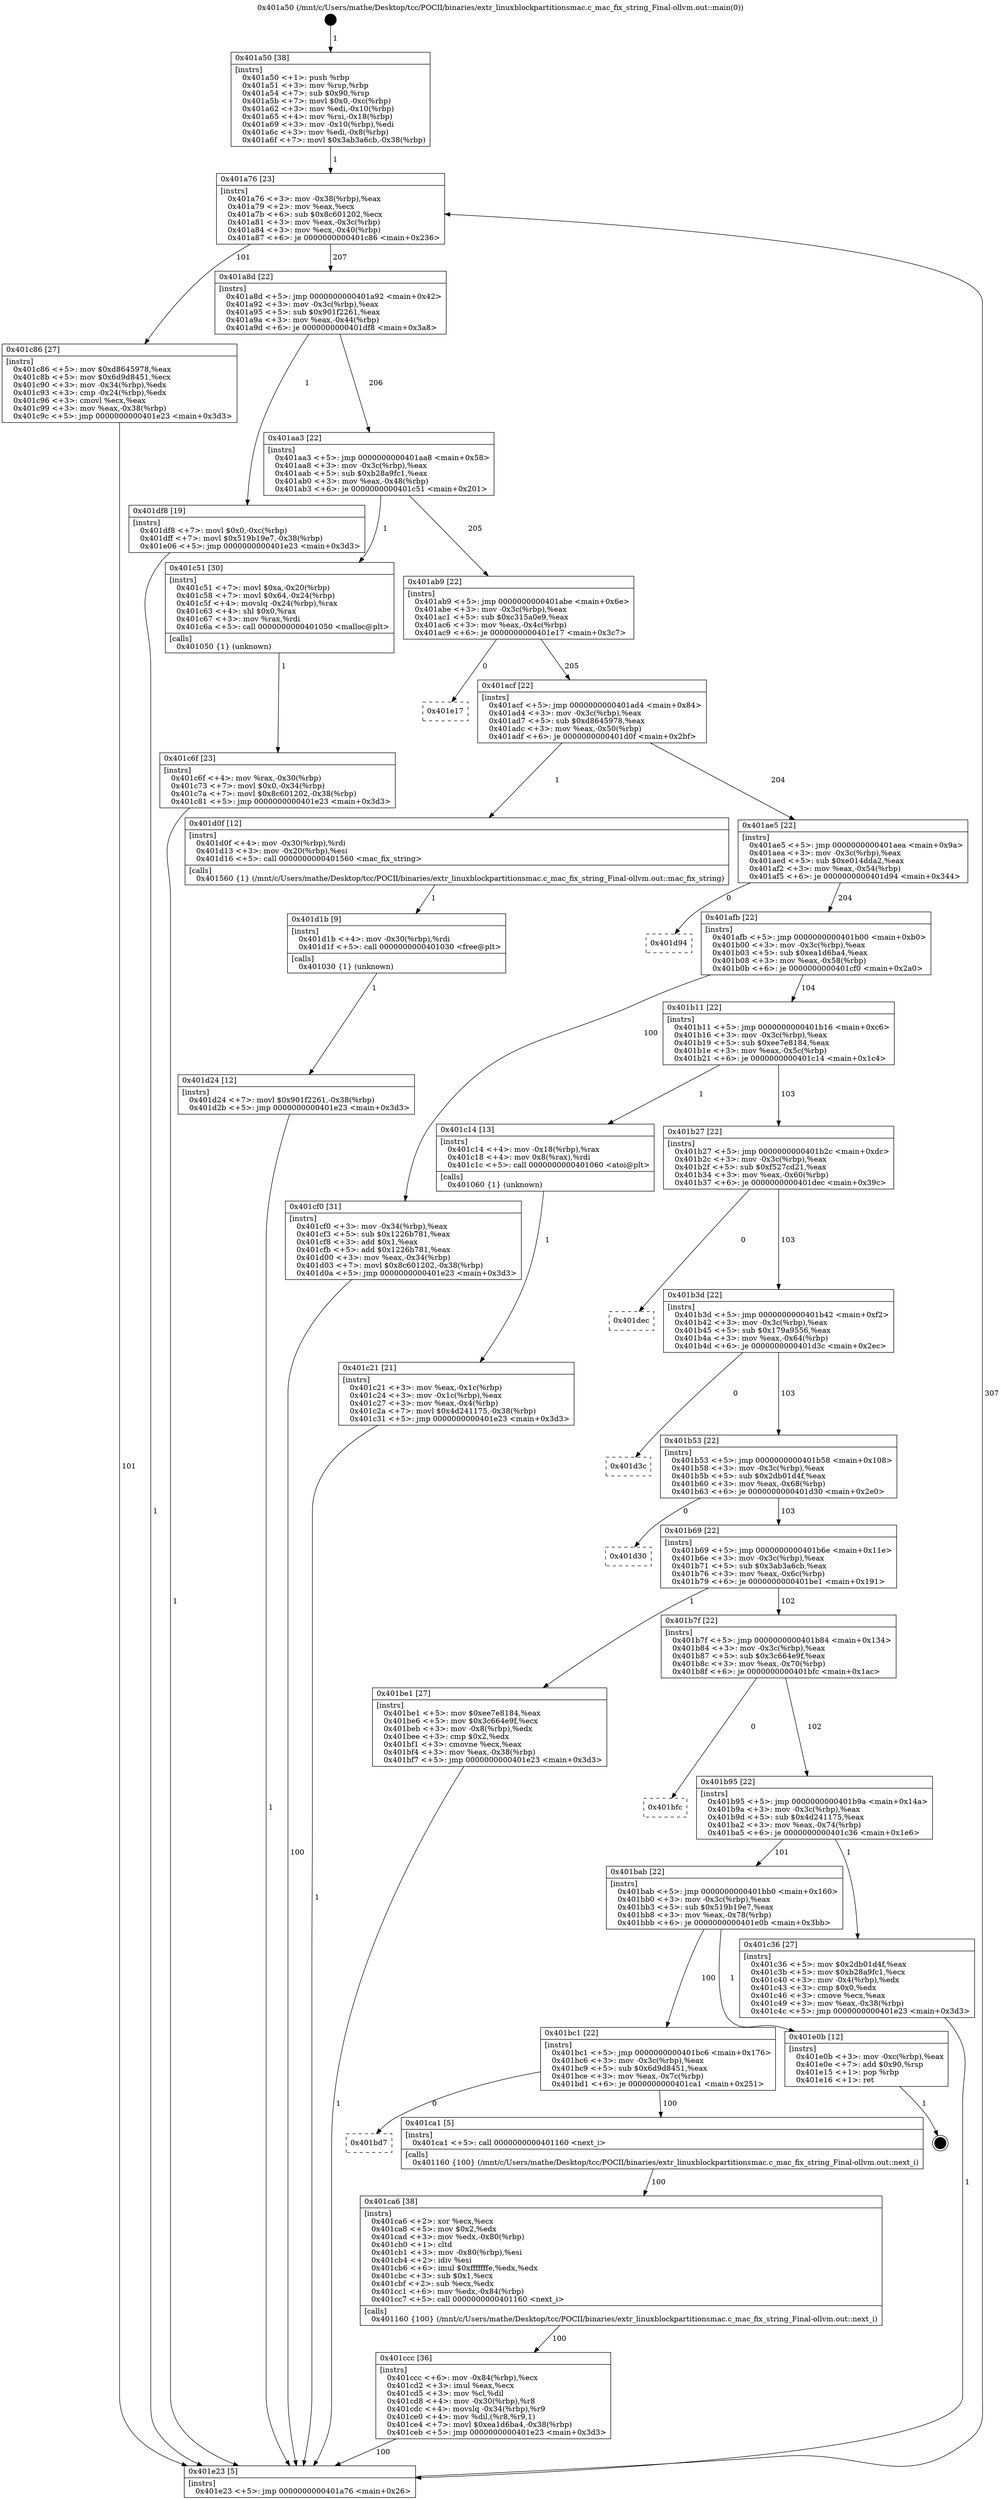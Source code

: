 digraph "0x401a50" {
  label = "0x401a50 (/mnt/c/Users/mathe/Desktop/tcc/POCII/binaries/extr_linuxblockpartitionsmac.c_mac_fix_string_Final-ollvm.out::main(0))"
  labelloc = "t"
  node[shape=record]

  Entry [label="",width=0.3,height=0.3,shape=circle,fillcolor=black,style=filled]
  "0x401a76" [label="{
     0x401a76 [23]\l
     | [instrs]\l
     &nbsp;&nbsp;0x401a76 \<+3\>: mov -0x38(%rbp),%eax\l
     &nbsp;&nbsp;0x401a79 \<+2\>: mov %eax,%ecx\l
     &nbsp;&nbsp;0x401a7b \<+6\>: sub $0x8c601202,%ecx\l
     &nbsp;&nbsp;0x401a81 \<+3\>: mov %eax,-0x3c(%rbp)\l
     &nbsp;&nbsp;0x401a84 \<+3\>: mov %ecx,-0x40(%rbp)\l
     &nbsp;&nbsp;0x401a87 \<+6\>: je 0000000000401c86 \<main+0x236\>\l
  }"]
  "0x401c86" [label="{
     0x401c86 [27]\l
     | [instrs]\l
     &nbsp;&nbsp;0x401c86 \<+5\>: mov $0xd8645978,%eax\l
     &nbsp;&nbsp;0x401c8b \<+5\>: mov $0x6d9d8451,%ecx\l
     &nbsp;&nbsp;0x401c90 \<+3\>: mov -0x34(%rbp),%edx\l
     &nbsp;&nbsp;0x401c93 \<+3\>: cmp -0x24(%rbp),%edx\l
     &nbsp;&nbsp;0x401c96 \<+3\>: cmovl %ecx,%eax\l
     &nbsp;&nbsp;0x401c99 \<+3\>: mov %eax,-0x38(%rbp)\l
     &nbsp;&nbsp;0x401c9c \<+5\>: jmp 0000000000401e23 \<main+0x3d3\>\l
  }"]
  "0x401a8d" [label="{
     0x401a8d [22]\l
     | [instrs]\l
     &nbsp;&nbsp;0x401a8d \<+5\>: jmp 0000000000401a92 \<main+0x42\>\l
     &nbsp;&nbsp;0x401a92 \<+3\>: mov -0x3c(%rbp),%eax\l
     &nbsp;&nbsp;0x401a95 \<+5\>: sub $0x901f2261,%eax\l
     &nbsp;&nbsp;0x401a9a \<+3\>: mov %eax,-0x44(%rbp)\l
     &nbsp;&nbsp;0x401a9d \<+6\>: je 0000000000401df8 \<main+0x3a8\>\l
  }"]
  Exit [label="",width=0.3,height=0.3,shape=circle,fillcolor=black,style=filled,peripheries=2]
  "0x401df8" [label="{
     0x401df8 [19]\l
     | [instrs]\l
     &nbsp;&nbsp;0x401df8 \<+7\>: movl $0x0,-0xc(%rbp)\l
     &nbsp;&nbsp;0x401dff \<+7\>: movl $0x519b19e7,-0x38(%rbp)\l
     &nbsp;&nbsp;0x401e06 \<+5\>: jmp 0000000000401e23 \<main+0x3d3\>\l
  }"]
  "0x401aa3" [label="{
     0x401aa3 [22]\l
     | [instrs]\l
     &nbsp;&nbsp;0x401aa3 \<+5\>: jmp 0000000000401aa8 \<main+0x58\>\l
     &nbsp;&nbsp;0x401aa8 \<+3\>: mov -0x3c(%rbp),%eax\l
     &nbsp;&nbsp;0x401aab \<+5\>: sub $0xb28a9fc1,%eax\l
     &nbsp;&nbsp;0x401ab0 \<+3\>: mov %eax,-0x48(%rbp)\l
     &nbsp;&nbsp;0x401ab3 \<+6\>: je 0000000000401c51 \<main+0x201\>\l
  }"]
  "0x401d24" [label="{
     0x401d24 [12]\l
     | [instrs]\l
     &nbsp;&nbsp;0x401d24 \<+7\>: movl $0x901f2261,-0x38(%rbp)\l
     &nbsp;&nbsp;0x401d2b \<+5\>: jmp 0000000000401e23 \<main+0x3d3\>\l
  }"]
  "0x401c51" [label="{
     0x401c51 [30]\l
     | [instrs]\l
     &nbsp;&nbsp;0x401c51 \<+7\>: movl $0xa,-0x20(%rbp)\l
     &nbsp;&nbsp;0x401c58 \<+7\>: movl $0x64,-0x24(%rbp)\l
     &nbsp;&nbsp;0x401c5f \<+4\>: movslq -0x24(%rbp),%rax\l
     &nbsp;&nbsp;0x401c63 \<+4\>: shl $0x0,%rax\l
     &nbsp;&nbsp;0x401c67 \<+3\>: mov %rax,%rdi\l
     &nbsp;&nbsp;0x401c6a \<+5\>: call 0000000000401050 \<malloc@plt\>\l
     | [calls]\l
     &nbsp;&nbsp;0x401050 \{1\} (unknown)\l
  }"]
  "0x401ab9" [label="{
     0x401ab9 [22]\l
     | [instrs]\l
     &nbsp;&nbsp;0x401ab9 \<+5\>: jmp 0000000000401abe \<main+0x6e\>\l
     &nbsp;&nbsp;0x401abe \<+3\>: mov -0x3c(%rbp),%eax\l
     &nbsp;&nbsp;0x401ac1 \<+5\>: sub $0xc315a0e9,%eax\l
     &nbsp;&nbsp;0x401ac6 \<+3\>: mov %eax,-0x4c(%rbp)\l
     &nbsp;&nbsp;0x401ac9 \<+6\>: je 0000000000401e17 \<main+0x3c7\>\l
  }"]
  "0x401d1b" [label="{
     0x401d1b [9]\l
     | [instrs]\l
     &nbsp;&nbsp;0x401d1b \<+4\>: mov -0x30(%rbp),%rdi\l
     &nbsp;&nbsp;0x401d1f \<+5\>: call 0000000000401030 \<free@plt\>\l
     | [calls]\l
     &nbsp;&nbsp;0x401030 \{1\} (unknown)\l
  }"]
  "0x401e17" [label="{
     0x401e17\l
  }", style=dashed]
  "0x401acf" [label="{
     0x401acf [22]\l
     | [instrs]\l
     &nbsp;&nbsp;0x401acf \<+5\>: jmp 0000000000401ad4 \<main+0x84\>\l
     &nbsp;&nbsp;0x401ad4 \<+3\>: mov -0x3c(%rbp),%eax\l
     &nbsp;&nbsp;0x401ad7 \<+5\>: sub $0xd8645978,%eax\l
     &nbsp;&nbsp;0x401adc \<+3\>: mov %eax,-0x50(%rbp)\l
     &nbsp;&nbsp;0x401adf \<+6\>: je 0000000000401d0f \<main+0x2bf\>\l
  }"]
  "0x401ccc" [label="{
     0x401ccc [36]\l
     | [instrs]\l
     &nbsp;&nbsp;0x401ccc \<+6\>: mov -0x84(%rbp),%ecx\l
     &nbsp;&nbsp;0x401cd2 \<+3\>: imul %eax,%ecx\l
     &nbsp;&nbsp;0x401cd5 \<+3\>: mov %cl,%dil\l
     &nbsp;&nbsp;0x401cd8 \<+4\>: mov -0x30(%rbp),%r8\l
     &nbsp;&nbsp;0x401cdc \<+4\>: movslq -0x34(%rbp),%r9\l
     &nbsp;&nbsp;0x401ce0 \<+4\>: mov %dil,(%r8,%r9,1)\l
     &nbsp;&nbsp;0x401ce4 \<+7\>: movl $0xea1d6ba4,-0x38(%rbp)\l
     &nbsp;&nbsp;0x401ceb \<+5\>: jmp 0000000000401e23 \<main+0x3d3\>\l
  }"]
  "0x401d0f" [label="{
     0x401d0f [12]\l
     | [instrs]\l
     &nbsp;&nbsp;0x401d0f \<+4\>: mov -0x30(%rbp),%rdi\l
     &nbsp;&nbsp;0x401d13 \<+3\>: mov -0x20(%rbp),%esi\l
     &nbsp;&nbsp;0x401d16 \<+5\>: call 0000000000401560 \<mac_fix_string\>\l
     | [calls]\l
     &nbsp;&nbsp;0x401560 \{1\} (/mnt/c/Users/mathe/Desktop/tcc/POCII/binaries/extr_linuxblockpartitionsmac.c_mac_fix_string_Final-ollvm.out::mac_fix_string)\l
  }"]
  "0x401ae5" [label="{
     0x401ae5 [22]\l
     | [instrs]\l
     &nbsp;&nbsp;0x401ae5 \<+5\>: jmp 0000000000401aea \<main+0x9a\>\l
     &nbsp;&nbsp;0x401aea \<+3\>: mov -0x3c(%rbp),%eax\l
     &nbsp;&nbsp;0x401aed \<+5\>: sub $0xe014dda2,%eax\l
     &nbsp;&nbsp;0x401af2 \<+3\>: mov %eax,-0x54(%rbp)\l
     &nbsp;&nbsp;0x401af5 \<+6\>: je 0000000000401d94 \<main+0x344\>\l
  }"]
  "0x401ca6" [label="{
     0x401ca6 [38]\l
     | [instrs]\l
     &nbsp;&nbsp;0x401ca6 \<+2\>: xor %ecx,%ecx\l
     &nbsp;&nbsp;0x401ca8 \<+5\>: mov $0x2,%edx\l
     &nbsp;&nbsp;0x401cad \<+3\>: mov %edx,-0x80(%rbp)\l
     &nbsp;&nbsp;0x401cb0 \<+1\>: cltd\l
     &nbsp;&nbsp;0x401cb1 \<+3\>: mov -0x80(%rbp),%esi\l
     &nbsp;&nbsp;0x401cb4 \<+2\>: idiv %esi\l
     &nbsp;&nbsp;0x401cb6 \<+6\>: imul $0xfffffffe,%edx,%edx\l
     &nbsp;&nbsp;0x401cbc \<+3\>: sub $0x1,%ecx\l
     &nbsp;&nbsp;0x401cbf \<+2\>: sub %ecx,%edx\l
     &nbsp;&nbsp;0x401cc1 \<+6\>: mov %edx,-0x84(%rbp)\l
     &nbsp;&nbsp;0x401cc7 \<+5\>: call 0000000000401160 \<next_i\>\l
     | [calls]\l
     &nbsp;&nbsp;0x401160 \{100\} (/mnt/c/Users/mathe/Desktop/tcc/POCII/binaries/extr_linuxblockpartitionsmac.c_mac_fix_string_Final-ollvm.out::next_i)\l
  }"]
  "0x401d94" [label="{
     0x401d94\l
  }", style=dashed]
  "0x401afb" [label="{
     0x401afb [22]\l
     | [instrs]\l
     &nbsp;&nbsp;0x401afb \<+5\>: jmp 0000000000401b00 \<main+0xb0\>\l
     &nbsp;&nbsp;0x401b00 \<+3\>: mov -0x3c(%rbp),%eax\l
     &nbsp;&nbsp;0x401b03 \<+5\>: sub $0xea1d6ba4,%eax\l
     &nbsp;&nbsp;0x401b08 \<+3\>: mov %eax,-0x58(%rbp)\l
     &nbsp;&nbsp;0x401b0b \<+6\>: je 0000000000401cf0 \<main+0x2a0\>\l
  }"]
  "0x401bd7" [label="{
     0x401bd7\l
  }", style=dashed]
  "0x401cf0" [label="{
     0x401cf0 [31]\l
     | [instrs]\l
     &nbsp;&nbsp;0x401cf0 \<+3\>: mov -0x34(%rbp),%eax\l
     &nbsp;&nbsp;0x401cf3 \<+5\>: sub $0x1226b781,%eax\l
     &nbsp;&nbsp;0x401cf8 \<+3\>: add $0x1,%eax\l
     &nbsp;&nbsp;0x401cfb \<+5\>: add $0x1226b781,%eax\l
     &nbsp;&nbsp;0x401d00 \<+3\>: mov %eax,-0x34(%rbp)\l
     &nbsp;&nbsp;0x401d03 \<+7\>: movl $0x8c601202,-0x38(%rbp)\l
     &nbsp;&nbsp;0x401d0a \<+5\>: jmp 0000000000401e23 \<main+0x3d3\>\l
  }"]
  "0x401b11" [label="{
     0x401b11 [22]\l
     | [instrs]\l
     &nbsp;&nbsp;0x401b11 \<+5\>: jmp 0000000000401b16 \<main+0xc6\>\l
     &nbsp;&nbsp;0x401b16 \<+3\>: mov -0x3c(%rbp),%eax\l
     &nbsp;&nbsp;0x401b19 \<+5\>: sub $0xee7e8184,%eax\l
     &nbsp;&nbsp;0x401b1e \<+3\>: mov %eax,-0x5c(%rbp)\l
     &nbsp;&nbsp;0x401b21 \<+6\>: je 0000000000401c14 \<main+0x1c4\>\l
  }"]
  "0x401ca1" [label="{
     0x401ca1 [5]\l
     | [instrs]\l
     &nbsp;&nbsp;0x401ca1 \<+5\>: call 0000000000401160 \<next_i\>\l
     | [calls]\l
     &nbsp;&nbsp;0x401160 \{100\} (/mnt/c/Users/mathe/Desktop/tcc/POCII/binaries/extr_linuxblockpartitionsmac.c_mac_fix_string_Final-ollvm.out::next_i)\l
  }"]
  "0x401c14" [label="{
     0x401c14 [13]\l
     | [instrs]\l
     &nbsp;&nbsp;0x401c14 \<+4\>: mov -0x18(%rbp),%rax\l
     &nbsp;&nbsp;0x401c18 \<+4\>: mov 0x8(%rax),%rdi\l
     &nbsp;&nbsp;0x401c1c \<+5\>: call 0000000000401060 \<atoi@plt\>\l
     | [calls]\l
     &nbsp;&nbsp;0x401060 \{1\} (unknown)\l
  }"]
  "0x401b27" [label="{
     0x401b27 [22]\l
     | [instrs]\l
     &nbsp;&nbsp;0x401b27 \<+5\>: jmp 0000000000401b2c \<main+0xdc\>\l
     &nbsp;&nbsp;0x401b2c \<+3\>: mov -0x3c(%rbp),%eax\l
     &nbsp;&nbsp;0x401b2f \<+5\>: sub $0xf527cd21,%eax\l
     &nbsp;&nbsp;0x401b34 \<+3\>: mov %eax,-0x60(%rbp)\l
     &nbsp;&nbsp;0x401b37 \<+6\>: je 0000000000401dec \<main+0x39c\>\l
  }"]
  "0x401bc1" [label="{
     0x401bc1 [22]\l
     | [instrs]\l
     &nbsp;&nbsp;0x401bc1 \<+5\>: jmp 0000000000401bc6 \<main+0x176\>\l
     &nbsp;&nbsp;0x401bc6 \<+3\>: mov -0x3c(%rbp),%eax\l
     &nbsp;&nbsp;0x401bc9 \<+5\>: sub $0x6d9d8451,%eax\l
     &nbsp;&nbsp;0x401bce \<+3\>: mov %eax,-0x7c(%rbp)\l
     &nbsp;&nbsp;0x401bd1 \<+6\>: je 0000000000401ca1 \<main+0x251\>\l
  }"]
  "0x401dec" [label="{
     0x401dec\l
  }", style=dashed]
  "0x401b3d" [label="{
     0x401b3d [22]\l
     | [instrs]\l
     &nbsp;&nbsp;0x401b3d \<+5\>: jmp 0000000000401b42 \<main+0xf2\>\l
     &nbsp;&nbsp;0x401b42 \<+3\>: mov -0x3c(%rbp),%eax\l
     &nbsp;&nbsp;0x401b45 \<+5\>: sub $0x179a9556,%eax\l
     &nbsp;&nbsp;0x401b4a \<+3\>: mov %eax,-0x64(%rbp)\l
     &nbsp;&nbsp;0x401b4d \<+6\>: je 0000000000401d3c \<main+0x2ec\>\l
  }"]
  "0x401e0b" [label="{
     0x401e0b [12]\l
     | [instrs]\l
     &nbsp;&nbsp;0x401e0b \<+3\>: mov -0xc(%rbp),%eax\l
     &nbsp;&nbsp;0x401e0e \<+7\>: add $0x90,%rsp\l
     &nbsp;&nbsp;0x401e15 \<+1\>: pop %rbp\l
     &nbsp;&nbsp;0x401e16 \<+1\>: ret\l
  }"]
  "0x401d3c" [label="{
     0x401d3c\l
  }", style=dashed]
  "0x401b53" [label="{
     0x401b53 [22]\l
     | [instrs]\l
     &nbsp;&nbsp;0x401b53 \<+5\>: jmp 0000000000401b58 \<main+0x108\>\l
     &nbsp;&nbsp;0x401b58 \<+3\>: mov -0x3c(%rbp),%eax\l
     &nbsp;&nbsp;0x401b5b \<+5\>: sub $0x2db01d4f,%eax\l
     &nbsp;&nbsp;0x401b60 \<+3\>: mov %eax,-0x68(%rbp)\l
     &nbsp;&nbsp;0x401b63 \<+6\>: je 0000000000401d30 \<main+0x2e0\>\l
  }"]
  "0x401c6f" [label="{
     0x401c6f [23]\l
     | [instrs]\l
     &nbsp;&nbsp;0x401c6f \<+4\>: mov %rax,-0x30(%rbp)\l
     &nbsp;&nbsp;0x401c73 \<+7\>: movl $0x0,-0x34(%rbp)\l
     &nbsp;&nbsp;0x401c7a \<+7\>: movl $0x8c601202,-0x38(%rbp)\l
     &nbsp;&nbsp;0x401c81 \<+5\>: jmp 0000000000401e23 \<main+0x3d3\>\l
  }"]
  "0x401d30" [label="{
     0x401d30\l
  }", style=dashed]
  "0x401b69" [label="{
     0x401b69 [22]\l
     | [instrs]\l
     &nbsp;&nbsp;0x401b69 \<+5\>: jmp 0000000000401b6e \<main+0x11e\>\l
     &nbsp;&nbsp;0x401b6e \<+3\>: mov -0x3c(%rbp),%eax\l
     &nbsp;&nbsp;0x401b71 \<+5\>: sub $0x3ab3a6cb,%eax\l
     &nbsp;&nbsp;0x401b76 \<+3\>: mov %eax,-0x6c(%rbp)\l
     &nbsp;&nbsp;0x401b79 \<+6\>: je 0000000000401be1 \<main+0x191\>\l
  }"]
  "0x401bab" [label="{
     0x401bab [22]\l
     | [instrs]\l
     &nbsp;&nbsp;0x401bab \<+5\>: jmp 0000000000401bb0 \<main+0x160\>\l
     &nbsp;&nbsp;0x401bb0 \<+3\>: mov -0x3c(%rbp),%eax\l
     &nbsp;&nbsp;0x401bb3 \<+5\>: sub $0x519b19e7,%eax\l
     &nbsp;&nbsp;0x401bb8 \<+3\>: mov %eax,-0x78(%rbp)\l
     &nbsp;&nbsp;0x401bbb \<+6\>: je 0000000000401e0b \<main+0x3bb\>\l
  }"]
  "0x401be1" [label="{
     0x401be1 [27]\l
     | [instrs]\l
     &nbsp;&nbsp;0x401be1 \<+5\>: mov $0xee7e8184,%eax\l
     &nbsp;&nbsp;0x401be6 \<+5\>: mov $0x3c664e9f,%ecx\l
     &nbsp;&nbsp;0x401beb \<+3\>: mov -0x8(%rbp),%edx\l
     &nbsp;&nbsp;0x401bee \<+3\>: cmp $0x2,%edx\l
     &nbsp;&nbsp;0x401bf1 \<+3\>: cmovne %ecx,%eax\l
     &nbsp;&nbsp;0x401bf4 \<+3\>: mov %eax,-0x38(%rbp)\l
     &nbsp;&nbsp;0x401bf7 \<+5\>: jmp 0000000000401e23 \<main+0x3d3\>\l
  }"]
  "0x401b7f" [label="{
     0x401b7f [22]\l
     | [instrs]\l
     &nbsp;&nbsp;0x401b7f \<+5\>: jmp 0000000000401b84 \<main+0x134\>\l
     &nbsp;&nbsp;0x401b84 \<+3\>: mov -0x3c(%rbp),%eax\l
     &nbsp;&nbsp;0x401b87 \<+5\>: sub $0x3c664e9f,%eax\l
     &nbsp;&nbsp;0x401b8c \<+3\>: mov %eax,-0x70(%rbp)\l
     &nbsp;&nbsp;0x401b8f \<+6\>: je 0000000000401bfc \<main+0x1ac\>\l
  }"]
  "0x401e23" [label="{
     0x401e23 [5]\l
     | [instrs]\l
     &nbsp;&nbsp;0x401e23 \<+5\>: jmp 0000000000401a76 \<main+0x26\>\l
  }"]
  "0x401a50" [label="{
     0x401a50 [38]\l
     | [instrs]\l
     &nbsp;&nbsp;0x401a50 \<+1\>: push %rbp\l
     &nbsp;&nbsp;0x401a51 \<+3\>: mov %rsp,%rbp\l
     &nbsp;&nbsp;0x401a54 \<+7\>: sub $0x90,%rsp\l
     &nbsp;&nbsp;0x401a5b \<+7\>: movl $0x0,-0xc(%rbp)\l
     &nbsp;&nbsp;0x401a62 \<+3\>: mov %edi,-0x10(%rbp)\l
     &nbsp;&nbsp;0x401a65 \<+4\>: mov %rsi,-0x18(%rbp)\l
     &nbsp;&nbsp;0x401a69 \<+3\>: mov -0x10(%rbp),%edi\l
     &nbsp;&nbsp;0x401a6c \<+3\>: mov %edi,-0x8(%rbp)\l
     &nbsp;&nbsp;0x401a6f \<+7\>: movl $0x3ab3a6cb,-0x38(%rbp)\l
  }"]
  "0x401c21" [label="{
     0x401c21 [21]\l
     | [instrs]\l
     &nbsp;&nbsp;0x401c21 \<+3\>: mov %eax,-0x1c(%rbp)\l
     &nbsp;&nbsp;0x401c24 \<+3\>: mov -0x1c(%rbp),%eax\l
     &nbsp;&nbsp;0x401c27 \<+3\>: mov %eax,-0x4(%rbp)\l
     &nbsp;&nbsp;0x401c2a \<+7\>: movl $0x4d241175,-0x38(%rbp)\l
     &nbsp;&nbsp;0x401c31 \<+5\>: jmp 0000000000401e23 \<main+0x3d3\>\l
  }"]
  "0x401c36" [label="{
     0x401c36 [27]\l
     | [instrs]\l
     &nbsp;&nbsp;0x401c36 \<+5\>: mov $0x2db01d4f,%eax\l
     &nbsp;&nbsp;0x401c3b \<+5\>: mov $0xb28a9fc1,%ecx\l
     &nbsp;&nbsp;0x401c40 \<+3\>: mov -0x4(%rbp),%edx\l
     &nbsp;&nbsp;0x401c43 \<+3\>: cmp $0x0,%edx\l
     &nbsp;&nbsp;0x401c46 \<+3\>: cmove %ecx,%eax\l
     &nbsp;&nbsp;0x401c49 \<+3\>: mov %eax,-0x38(%rbp)\l
     &nbsp;&nbsp;0x401c4c \<+5\>: jmp 0000000000401e23 \<main+0x3d3\>\l
  }"]
  "0x401bfc" [label="{
     0x401bfc\l
  }", style=dashed]
  "0x401b95" [label="{
     0x401b95 [22]\l
     | [instrs]\l
     &nbsp;&nbsp;0x401b95 \<+5\>: jmp 0000000000401b9a \<main+0x14a\>\l
     &nbsp;&nbsp;0x401b9a \<+3\>: mov -0x3c(%rbp),%eax\l
     &nbsp;&nbsp;0x401b9d \<+5\>: sub $0x4d241175,%eax\l
     &nbsp;&nbsp;0x401ba2 \<+3\>: mov %eax,-0x74(%rbp)\l
     &nbsp;&nbsp;0x401ba5 \<+6\>: je 0000000000401c36 \<main+0x1e6\>\l
  }"]
  Entry -> "0x401a50" [label=" 1"]
  "0x401a76" -> "0x401c86" [label=" 101"]
  "0x401a76" -> "0x401a8d" [label=" 207"]
  "0x401e0b" -> Exit [label=" 1"]
  "0x401a8d" -> "0x401df8" [label=" 1"]
  "0x401a8d" -> "0x401aa3" [label=" 206"]
  "0x401df8" -> "0x401e23" [label=" 1"]
  "0x401aa3" -> "0x401c51" [label=" 1"]
  "0x401aa3" -> "0x401ab9" [label=" 205"]
  "0x401d24" -> "0x401e23" [label=" 1"]
  "0x401ab9" -> "0x401e17" [label=" 0"]
  "0x401ab9" -> "0x401acf" [label=" 205"]
  "0x401d1b" -> "0x401d24" [label=" 1"]
  "0x401acf" -> "0x401d0f" [label=" 1"]
  "0x401acf" -> "0x401ae5" [label=" 204"]
  "0x401d0f" -> "0x401d1b" [label=" 1"]
  "0x401ae5" -> "0x401d94" [label=" 0"]
  "0x401ae5" -> "0x401afb" [label=" 204"]
  "0x401cf0" -> "0x401e23" [label=" 100"]
  "0x401afb" -> "0x401cf0" [label=" 100"]
  "0x401afb" -> "0x401b11" [label=" 104"]
  "0x401ccc" -> "0x401e23" [label=" 100"]
  "0x401b11" -> "0x401c14" [label=" 1"]
  "0x401b11" -> "0x401b27" [label=" 103"]
  "0x401ca6" -> "0x401ccc" [label=" 100"]
  "0x401b27" -> "0x401dec" [label=" 0"]
  "0x401b27" -> "0x401b3d" [label=" 103"]
  "0x401bc1" -> "0x401bd7" [label=" 0"]
  "0x401b3d" -> "0x401d3c" [label=" 0"]
  "0x401b3d" -> "0x401b53" [label=" 103"]
  "0x401bc1" -> "0x401ca1" [label=" 100"]
  "0x401b53" -> "0x401d30" [label=" 0"]
  "0x401b53" -> "0x401b69" [label=" 103"]
  "0x401bab" -> "0x401bc1" [label=" 100"]
  "0x401b69" -> "0x401be1" [label=" 1"]
  "0x401b69" -> "0x401b7f" [label=" 102"]
  "0x401be1" -> "0x401e23" [label=" 1"]
  "0x401a50" -> "0x401a76" [label=" 1"]
  "0x401e23" -> "0x401a76" [label=" 307"]
  "0x401c14" -> "0x401c21" [label=" 1"]
  "0x401c21" -> "0x401e23" [label=" 1"]
  "0x401bab" -> "0x401e0b" [label=" 1"]
  "0x401b7f" -> "0x401bfc" [label=" 0"]
  "0x401b7f" -> "0x401b95" [label=" 102"]
  "0x401ca1" -> "0x401ca6" [label=" 100"]
  "0x401b95" -> "0x401c36" [label=" 1"]
  "0x401b95" -> "0x401bab" [label=" 101"]
  "0x401c36" -> "0x401e23" [label=" 1"]
  "0x401c51" -> "0x401c6f" [label=" 1"]
  "0x401c6f" -> "0x401e23" [label=" 1"]
  "0x401c86" -> "0x401e23" [label=" 101"]
}
